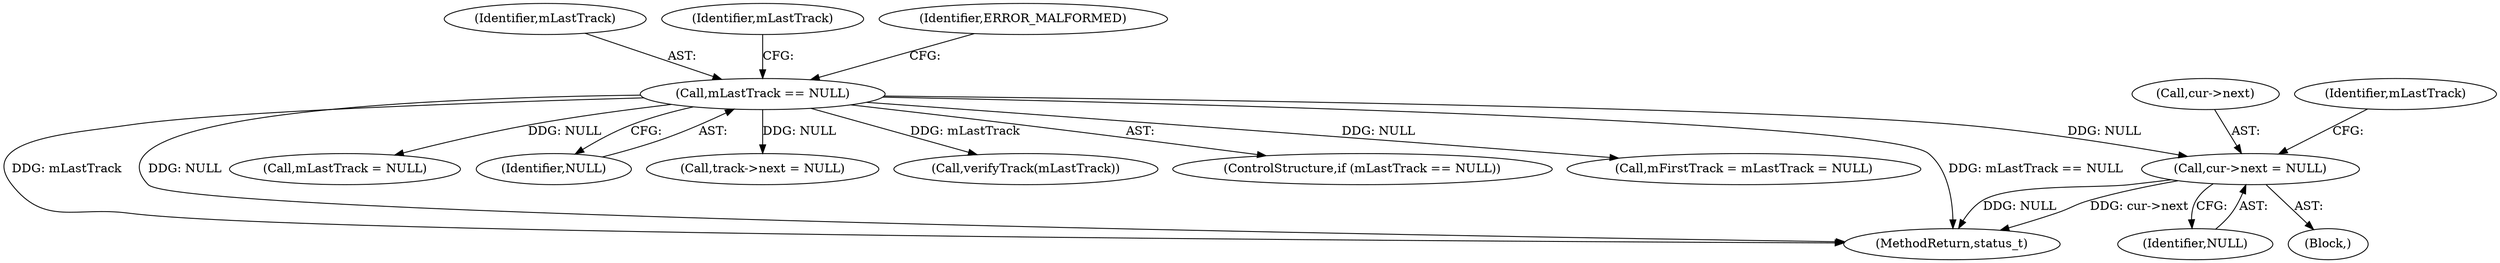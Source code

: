 digraph "0_Android_8a3a2f6ea7defe1a81bb32b3c9f3537f84749b9d@pointer" {
"1000731" [label="(Call,cur->next = NULL)"];
"1000533" [label="(Call,mLastTrack == NULL)"];
"1000731" [label="(Call,cur->next = NULL)"];
"1000732" [label="(Call,cur->next)"];
"1003923" [label="(MethodReturn,status_t)"];
"1000709" [label="(Call,mLastTrack = NULL)"];
"1000535" [label="(Identifier,NULL)"];
"1000571" [label="(Call,track->next = NULL)"];
"1000737" [label="(Identifier,mLastTrack)"];
"1000534" [label="(Identifier,mLastTrack)"];
"1000540" [label="(Identifier,mLastTrack)"];
"1000679" [label="(Call,verifyTrack(mLastTrack))"];
"1000537" [label="(Identifier,ERROR_MALFORMED)"];
"1000533" [label="(Call,mLastTrack == NULL)"];
"1000735" [label="(Identifier,NULL)"];
"1000532" [label="(ControlStructure,if (mLastTrack == NULL))"];
"1000730" [label="(Block,)"];
"1000707" [label="(Call,mFirstTrack = mLastTrack = NULL)"];
"1000731" -> "1000730"  [label="AST: "];
"1000731" -> "1000735"  [label="CFG: "];
"1000732" -> "1000731"  [label="AST: "];
"1000735" -> "1000731"  [label="AST: "];
"1000737" -> "1000731"  [label="CFG: "];
"1000731" -> "1003923"  [label="DDG: NULL"];
"1000731" -> "1003923"  [label="DDG: cur->next"];
"1000533" -> "1000731"  [label="DDG: NULL"];
"1000533" -> "1000532"  [label="AST: "];
"1000533" -> "1000535"  [label="CFG: "];
"1000534" -> "1000533"  [label="AST: "];
"1000535" -> "1000533"  [label="AST: "];
"1000537" -> "1000533"  [label="CFG: "];
"1000540" -> "1000533"  [label="CFG: "];
"1000533" -> "1003923"  [label="DDG: mLastTrack == NULL"];
"1000533" -> "1003923"  [label="DDG: mLastTrack"];
"1000533" -> "1003923"  [label="DDG: NULL"];
"1000533" -> "1000571"  [label="DDG: NULL"];
"1000533" -> "1000679"  [label="DDG: mLastTrack"];
"1000533" -> "1000707"  [label="DDG: NULL"];
"1000533" -> "1000709"  [label="DDG: NULL"];
}
